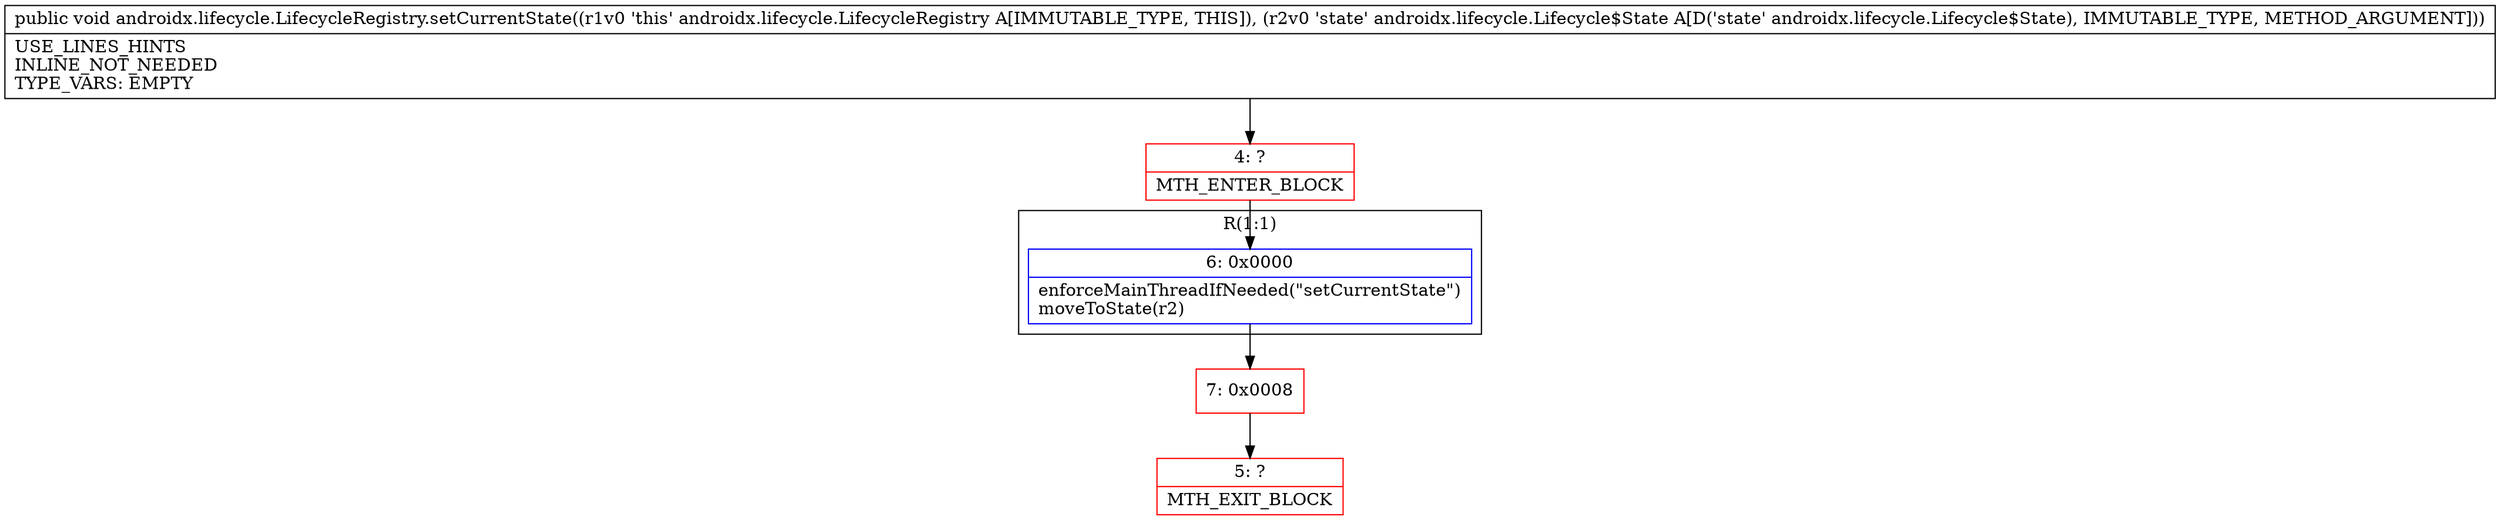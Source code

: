 digraph "CFG forandroidx.lifecycle.LifecycleRegistry.setCurrentState(Landroidx\/lifecycle\/Lifecycle$State;)V" {
subgraph cluster_Region_77822876 {
label = "R(1:1)";
node [shape=record,color=blue];
Node_6 [shape=record,label="{6\:\ 0x0000|enforceMainThreadIfNeeded(\"setCurrentState\")\lmoveToState(r2)\l}"];
}
Node_4 [shape=record,color=red,label="{4\:\ ?|MTH_ENTER_BLOCK\l}"];
Node_7 [shape=record,color=red,label="{7\:\ 0x0008}"];
Node_5 [shape=record,color=red,label="{5\:\ ?|MTH_EXIT_BLOCK\l}"];
MethodNode[shape=record,label="{public void androidx.lifecycle.LifecycleRegistry.setCurrentState((r1v0 'this' androidx.lifecycle.LifecycleRegistry A[IMMUTABLE_TYPE, THIS]), (r2v0 'state' androidx.lifecycle.Lifecycle$State A[D('state' androidx.lifecycle.Lifecycle$State), IMMUTABLE_TYPE, METHOD_ARGUMENT]))  | USE_LINES_HINTS\lINLINE_NOT_NEEDED\lTYPE_VARS: EMPTY\l}"];
MethodNode -> Node_4;Node_6 -> Node_7;
Node_4 -> Node_6;
Node_7 -> Node_5;
}

